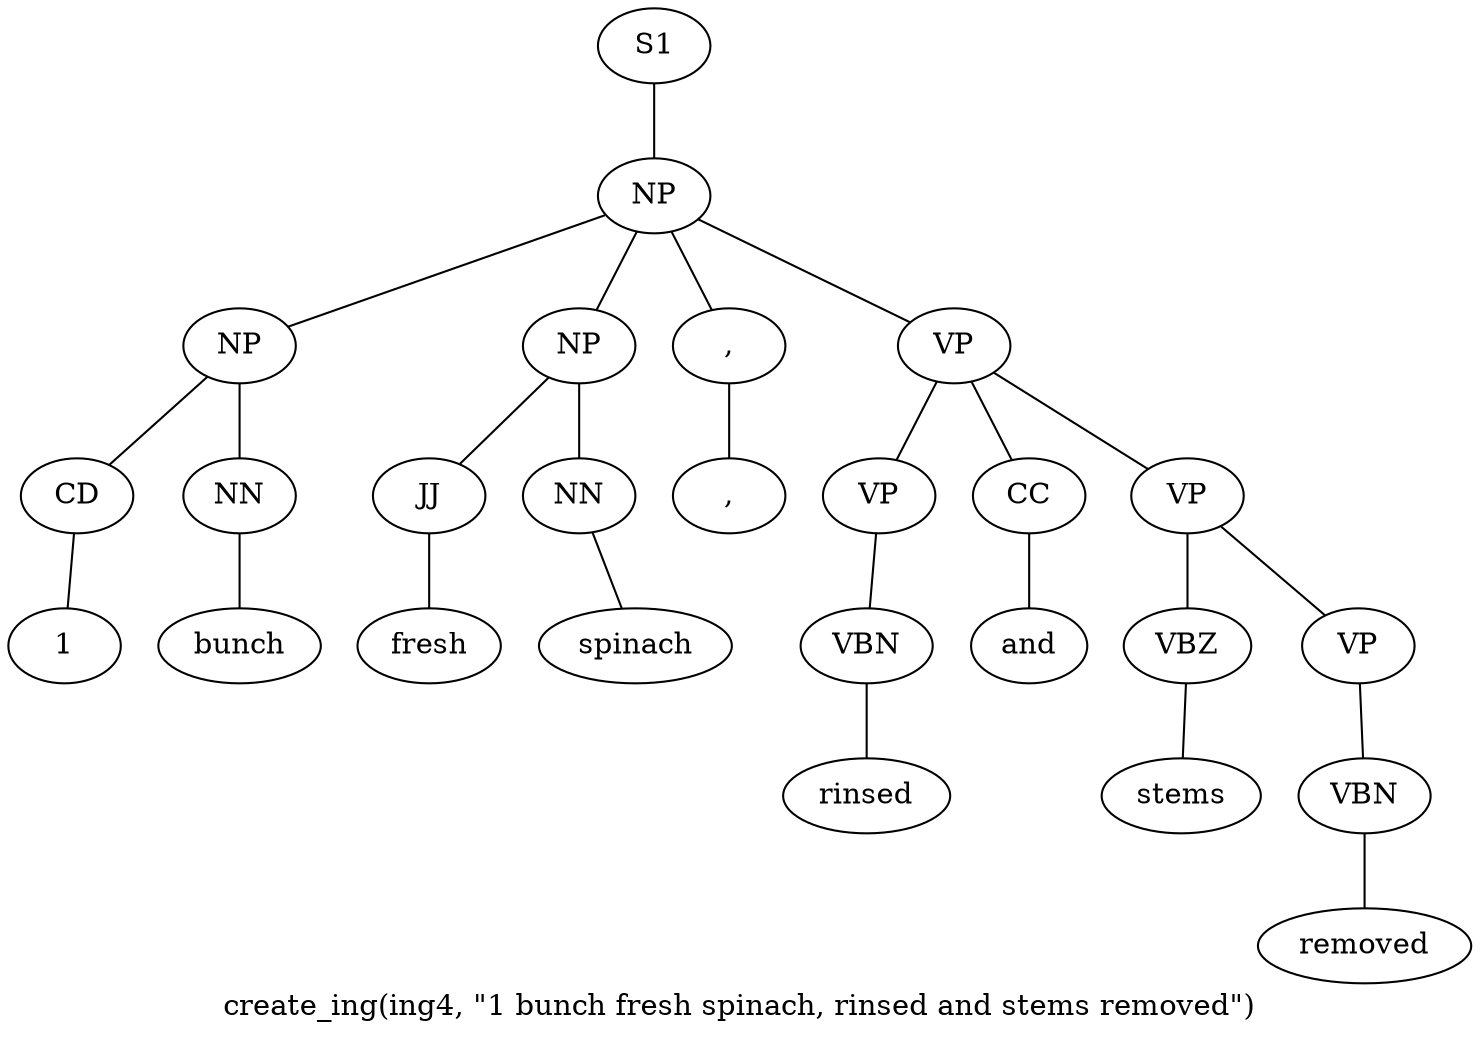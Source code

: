 graph SyntaxGraph {
	label = "create_ing(ing4, \"1 bunch fresh spinach, rinsed and stems removed\")";
	Node0 [label="S1"];
	Node1 [label="NP"];
	Node2 [label="NP"];
	Node3 [label="CD"];
	Node4 [label="1"];
	Node5 [label="NN"];
	Node6 [label="bunch"];
	Node7 [label="NP"];
	Node8 [label="JJ"];
	Node9 [label="fresh"];
	Node10 [label="NN"];
	Node11 [label="spinach"];
	Node12 [label=","];
	Node13 [label=","];
	Node14 [label="VP"];
	Node15 [label="VP"];
	Node16 [label="VBN"];
	Node17 [label="rinsed"];
	Node18 [label="CC"];
	Node19 [label="and"];
	Node20 [label="VP"];
	Node21 [label="VBZ"];
	Node22 [label="stems"];
	Node23 [label="VP"];
	Node24 [label="VBN"];
	Node25 [label="removed"];

	Node0 -- Node1;
	Node1 -- Node2;
	Node1 -- Node7;
	Node1 -- Node12;
	Node1 -- Node14;
	Node2 -- Node3;
	Node2 -- Node5;
	Node3 -- Node4;
	Node5 -- Node6;
	Node7 -- Node8;
	Node7 -- Node10;
	Node8 -- Node9;
	Node10 -- Node11;
	Node12 -- Node13;
	Node14 -- Node15;
	Node14 -- Node18;
	Node14 -- Node20;
	Node15 -- Node16;
	Node16 -- Node17;
	Node18 -- Node19;
	Node20 -- Node21;
	Node20 -- Node23;
	Node21 -- Node22;
	Node23 -- Node24;
	Node24 -- Node25;
}